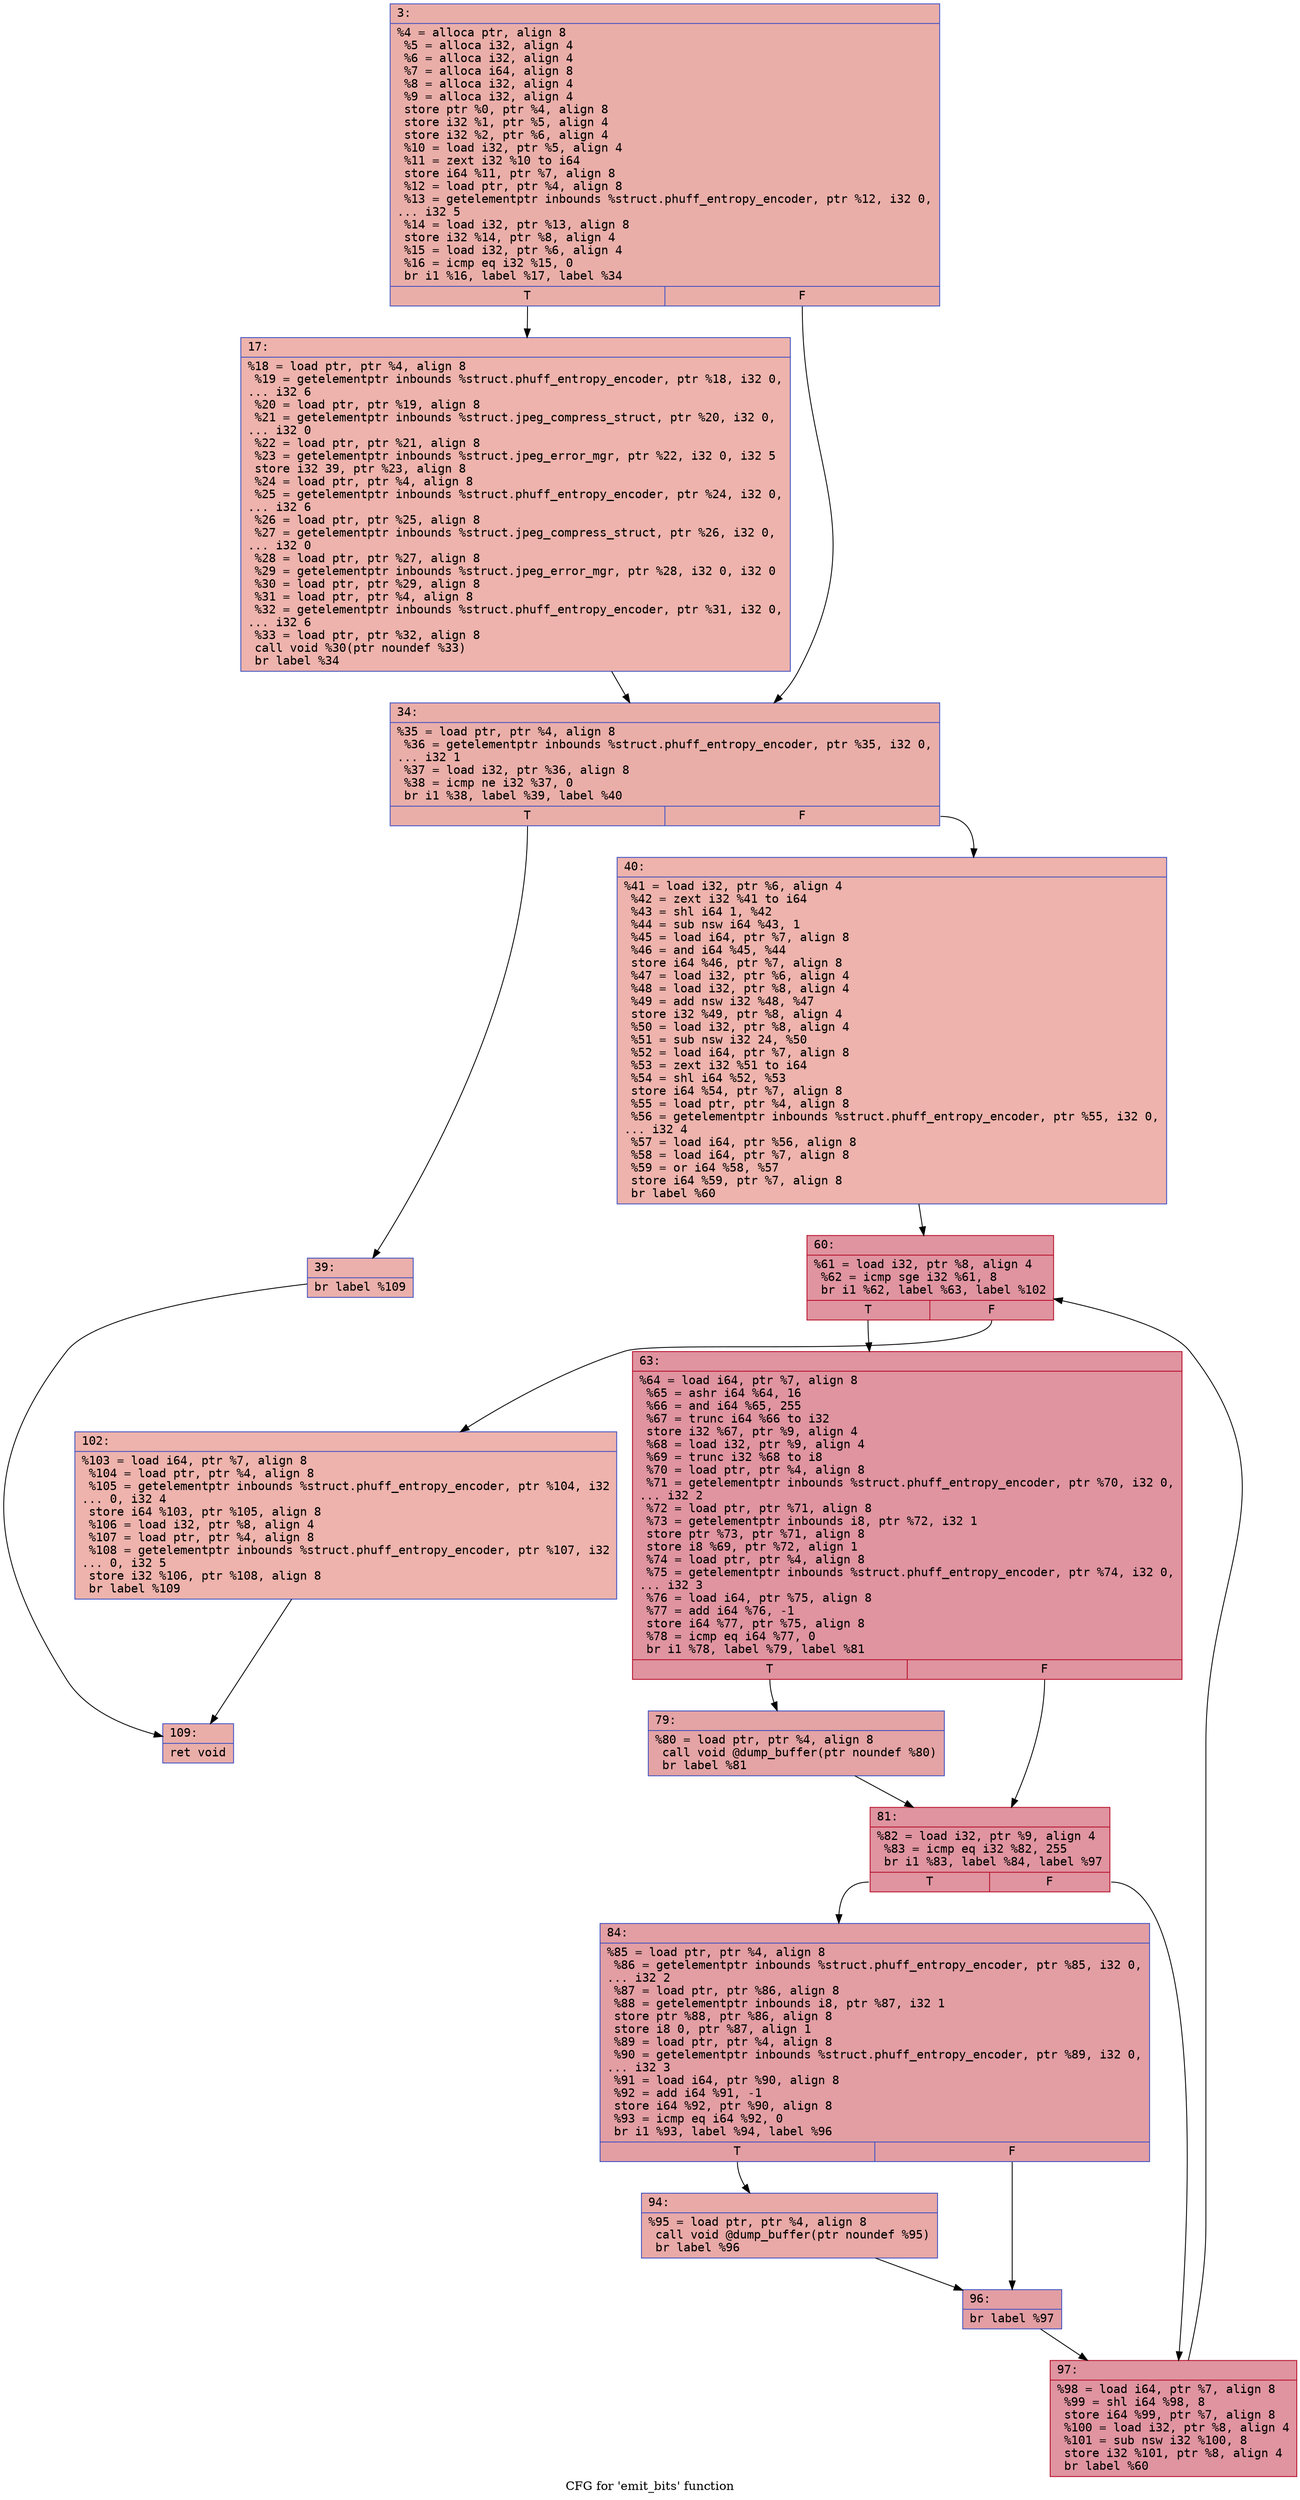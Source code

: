 digraph "CFG for 'emit_bits' function" {
	label="CFG for 'emit_bits' function";

	Node0x600000a99c70 [shape=record,color="#3d50c3ff", style=filled, fillcolor="#d0473d70" fontname="Courier",label="{3:\l|  %4 = alloca ptr, align 8\l  %5 = alloca i32, align 4\l  %6 = alloca i32, align 4\l  %7 = alloca i64, align 8\l  %8 = alloca i32, align 4\l  %9 = alloca i32, align 4\l  store ptr %0, ptr %4, align 8\l  store i32 %1, ptr %5, align 4\l  store i32 %2, ptr %6, align 4\l  %10 = load i32, ptr %5, align 4\l  %11 = zext i32 %10 to i64\l  store i64 %11, ptr %7, align 8\l  %12 = load ptr, ptr %4, align 8\l  %13 = getelementptr inbounds %struct.phuff_entropy_encoder, ptr %12, i32 0,\l... i32 5\l  %14 = load i32, ptr %13, align 8\l  store i32 %14, ptr %8, align 4\l  %15 = load i32, ptr %6, align 4\l  %16 = icmp eq i32 %15, 0\l  br i1 %16, label %17, label %34\l|{<s0>T|<s1>F}}"];
	Node0x600000a99c70:s0 -> Node0x600000a99cc0[tooltip="3 -> 17\nProbability 37.50%" ];
	Node0x600000a99c70:s1 -> Node0x600000a99d10[tooltip="3 -> 34\nProbability 62.50%" ];
	Node0x600000a99cc0 [shape=record,color="#3d50c3ff", style=filled, fillcolor="#d6524470" fontname="Courier",label="{17:\l|  %18 = load ptr, ptr %4, align 8\l  %19 = getelementptr inbounds %struct.phuff_entropy_encoder, ptr %18, i32 0,\l... i32 6\l  %20 = load ptr, ptr %19, align 8\l  %21 = getelementptr inbounds %struct.jpeg_compress_struct, ptr %20, i32 0,\l... i32 0\l  %22 = load ptr, ptr %21, align 8\l  %23 = getelementptr inbounds %struct.jpeg_error_mgr, ptr %22, i32 0, i32 5\l  store i32 39, ptr %23, align 8\l  %24 = load ptr, ptr %4, align 8\l  %25 = getelementptr inbounds %struct.phuff_entropy_encoder, ptr %24, i32 0,\l... i32 6\l  %26 = load ptr, ptr %25, align 8\l  %27 = getelementptr inbounds %struct.jpeg_compress_struct, ptr %26, i32 0,\l... i32 0\l  %28 = load ptr, ptr %27, align 8\l  %29 = getelementptr inbounds %struct.jpeg_error_mgr, ptr %28, i32 0, i32 0\l  %30 = load ptr, ptr %29, align 8\l  %31 = load ptr, ptr %4, align 8\l  %32 = getelementptr inbounds %struct.phuff_entropy_encoder, ptr %31, i32 0,\l... i32 6\l  %33 = load ptr, ptr %32, align 8\l  call void %30(ptr noundef %33)\l  br label %34\l}"];
	Node0x600000a99cc0 -> Node0x600000a99d10[tooltip="17 -> 34\nProbability 100.00%" ];
	Node0x600000a99d10 [shape=record,color="#3d50c3ff", style=filled, fillcolor="#d0473d70" fontname="Courier",label="{34:\l|  %35 = load ptr, ptr %4, align 8\l  %36 = getelementptr inbounds %struct.phuff_entropy_encoder, ptr %35, i32 0,\l... i32 1\l  %37 = load i32, ptr %36, align 8\l  %38 = icmp ne i32 %37, 0\l  br i1 %38, label %39, label %40\l|{<s0>T|<s1>F}}"];
	Node0x600000a99d10:s0 -> Node0x600000a99d60[tooltip="34 -> 39\nProbability 62.50%" ];
	Node0x600000a99d10:s1 -> Node0x600000a99db0[tooltip="34 -> 40\nProbability 37.50%" ];
	Node0x600000a99d60 [shape=record,color="#3d50c3ff", style=filled, fillcolor="#d24b4070" fontname="Courier",label="{39:\l|  br label %109\l}"];
	Node0x600000a99d60 -> Node0x600000a9a0d0[tooltip="39 -> 109\nProbability 100.00%" ];
	Node0x600000a99db0 [shape=record,color="#3d50c3ff", style=filled, fillcolor="#d6524470" fontname="Courier",label="{40:\l|  %41 = load i32, ptr %6, align 4\l  %42 = zext i32 %41 to i64\l  %43 = shl i64 1, %42\l  %44 = sub nsw i64 %43, 1\l  %45 = load i64, ptr %7, align 8\l  %46 = and i64 %45, %44\l  store i64 %46, ptr %7, align 8\l  %47 = load i32, ptr %6, align 4\l  %48 = load i32, ptr %8, align 4\l  %49 = add nsw i32 %48, %47\l  store i32 %49, ptr %8, align 4\l  %50 = load i32, ptr %8, align 4\l  %51 = sub nsw i32 24, %50\l  %52 = load i64, ptr %7, align 8\l  %53 = zext i32 %51 to i64\l  %54 = shl i64 %52, %53\l  store i64 %54, ptr %7, align 8\l  %55 = load ptr, ptr %4, align 8\l  %56 = getelementptr inbounds %struct.phuff_entropy_encoder, ptr %55, i32 0,\l... i32 4\l  %57 = load i64, ptr %56, align 8\l  %58 = load i64, ptr %7, align 8\l  %59 = or i64 %58, %57\l  store i64 %59, ptr %7, align 8\l  br label %60\l}"];
	Node0x600000a99db0 -> Node0x600000a99e00[tooltip="40 -> 60\nProbability 100.00%" ];
	Node0x600000a99e00 [shape=record,color="#b70d28ff", style=filled, fillcolor="#b70d2870" fontname="Courier",label="{60:\l|  %61 = load i32, ptr %8, align 4\l  %62 = icmp sge i32 %61, 8\l  br i1 %62, label %63, label %102\l|{<s0>T|<s1>F}}"];
	Node0x600000a99e00:s0 -> Node0x600000a99e50[tooltip="60 -> 63\nProbability 96.88%" ];
	Node0x600000a99e00:s1 -> Node0x600000a9a080[tooltip="60 -> 102\nProbability 3.12%" ];
	Node0x600000a99e50 [shape=record,color="#b70d28ff", style=filled, fillcolor="#b70d2870" fontname="Courier",label="{63:\l|  %64 = load i64, ptr %7, align 8\l  %65 = ashr i64 %64, 16\l  %66 = and i64 %65, 255\l  %67 = trunc i64 %66 to i32\l  store i32 %67, ptr %9, align 4\l  %68 = load i32, ptr %9, align 4\l  %69 = trunc i32 %68 to i8\l  %70 = load ptr, ptr %4, align 8\l  %71 = getelementptr inbounds %struct.phuff_entropy_encoder, ptr %70, i32 0,\l... i32 2\l  %72 = load ptr, ptr %71, align 8\l  %73 = getelementptr inbounds i8, ptr %72, i32 1\l  store ptr %73, ptr %71, align 8\l  store i8 %69, ptr %72, align 1\l  %74 = load ptr, ptr %4, align 8\l  %75 = getelementptr inbounds %struct.phuff_entropy_encoder, ptr %74, i32 0,\l... i32 3\l  %76 = load i64, ptr %75, align 8\l  %77 = add i64 %76, -1\l  store i64 %77, ptr %75, align 8\l  %78 = icmp eq i64 %77, 0\l  br i1 %78, label %79, label %81\l|{<s0>T|<s1>F}}"];
	Node0x600000a99e50:s0 -> Node0x600000a99ea0[tooltip="63 -> 79\nProbability 37.50%" ];
	Node0x600000a99e50:s1 -> Node0x600000a99ef0[tooltip="63 -> 81\nProbability 62.50%" ];
	Node0x600000a99ea0 [shape=record,color="#3d50c3ff", style=filled, fillcolor="#c32e3170" fontname="Courier",label="{79:\l|  %80 = load ptr, ptr %4, align 8\l  call void @dump_buffer(ptr noundef %80)\l  br label %81\l}"];
	Node0x600000a99ea0 -> Node0x600000a99ef0[tooltip="79 -> 81\nProbability 100.00%" ];
	Node0x600000a99ef0 [shape=record,color="#b70d28ff", style=filled, fillcolor="#b70d2870" fontname="Courier",label="{81:\l|  %82 = load i32, ptr %9, align 4\l  %83 = icmp eq i32 %82, 255\l  br i1 %83, label %84, label %97\l|{<s0>T|<s1>F}}"];
	Node0x600000a99ef0:s0 -> Node0x600000a99f40[tooltip="81 -> 84\nProbability 50.00%" ];
	Node0x600000a99ef0:s1 -> Node0x600000a9a030[tooltip="81 -> 97\nProbability 50.00%" ];
	Node0x600000a99f40 [shape=record,color="#3d50c3ff", style=filled, fillcolor="#be242e70" fontname="Courier",label="{84:\l|  %85 = load ptr, ptr %4, align 8\l  %86 = getelementptr inbounds %struct.phuff_entropy_encoder, ptr %85, i32 0,\l... i32 2\l  %87 = load ptr, ptr %86, align 8\l  %88 = getelementptr inbounds i8, ptr %87, i32 1\l  store ptr %88, ptr %86, align 8\l  store i8 0, ptr %87, align 1\l  %89 = load ptr, ptr %4, align 8\l  %90 = getelementptr inbounds %struct.phuff_entropy_encoder, ptr %89, i32 0,\l... i32 3\l  %91 = load i64, ptr %90, align 8\l  %92 = add i64 %91, -1\l  store i64 %92, ptr %90, align 8\l  %93 = icmp eq i64 %92, 0\l  br i1 %93, label %94, label %96\l|{<s0>T|<s1>F}}"];
	Node0x600000a99f40:s0 -> Node0x600000a99f90[tooltip="84 -> 94\nProbability 37.50%" ];
	Node0x600000a99f40:s1 -> Node0x600000a99fe0[tooltip="84 -> 96\nProbability 62.50%" ];
	Node0x600000a99f90 [shape=record,color="#3d50c3ff", style=filled, fillcolor="#ca3b3770" fontname="Courier",label="{94:\l|  %95 = load ptr, ptr %4, align 8\l  call void @dump_buffer(ptr noundef %95)\l  br label %96\l}"];
	Node0x600000a99f90 -> Node0x600000a99fe0[tooltip="94 -> 96\nProbability 100.00%" ];
	Node0x600000a99fe0 [shape=record,color="#3d50c3ff", style=filled, fillcolor="#be242e70" fontname="Courier",label="{96:\l|  br label %97\l}"];
	Node0x600000a99fe0 -> Node0x600000a9a030[tooltip="96 -> 97\nProbability 100.00%" ];
	Node0x600000a9a030 [shape=record,color="#b70d28ff", style=filled, fillcolor="#b70d2870" fontname="Courier",label="{97:\l|  %98 = load i64, ptr %7, align 8\l  %99 = shl i64 %98, 8\l  store i64 %99, ptr %7, align 8\l  %100 = load i32, ptr %8, align 4\l  %101 = sub nsw i32 %100, 8\l  store i32 %101, ptr %8, align 4\l  br label %60\l}"];
	Node0x600000a9a030 -> Node0x600000a99e00[tooltip="97 -> 60\nProbability 100.00%" ];
	Node0x600000a9a080 [shape=record,color="#3d50c3ff", style=filled, fillcolor="#d6524470" fontname="Courier",label="{102:\l|  %103 = load i64, ptr %7, align 8\l  %104 = load ptr, ptr %4, align 8\l  %105 = getelementptr inbounds %struct.phuff_entropy_encoder, ptr %104, i32\l... 0, i32 4\l  store i64 %103, ptr %105, align 8\l  %106 = load i32, ptr %8, align 4\l  %107 = load ptr, ptr %4, align 8\l  %108 = getelementptr inbounds %struct.phuff_entropy_encoder, ptr %107, i32\l... 0, i32 5\l  store i32 %106, ptr %108, align 8\l  br label %109\l}"];
	Node0x600000a9a080 -> Node0x600000a9a0d0[tooltip="102 -> 109\nProbability 100.00%" ];
	Node0x600000a9a0d0 [shape=record,color="#3d50c3ff", style=filled, fillcolor="#d0473d70" fontname="Courier",label="{109:\l|  ret void\l}"];
}
